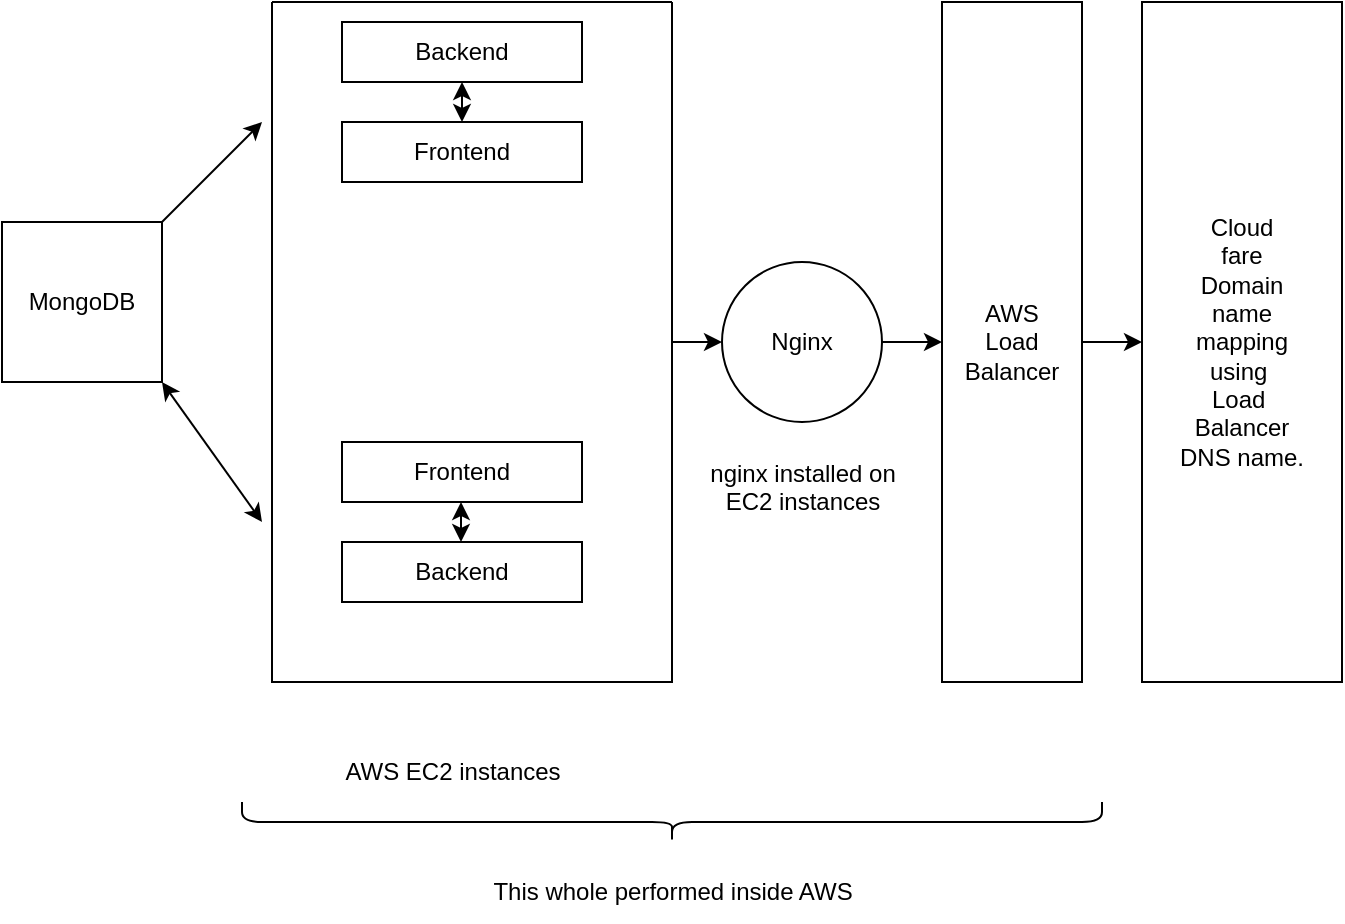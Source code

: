 <mxfile version="24.7.12">
  <diagram name="Page-1" id="TcybV90CJgrAPfcpXT-A">
    <mxGraphModel dx="786" dy="504" grid="1" gridSize="10" guides="1" tooltips="1" connect="1" arrows="1" fold="1" page="1" pageScale="1" pageWidth="850" pageHeight="1100" math="0" shadow="0">
      <root>
        <mxCell id="0" />
        <mxCell id="1" parent="0" />
        <mxCell id="fKVsk67ho_Nh4yFTB3VO-1" value="MongoDB" style="whiteSpace=wrap;html=1;aspect=fixed;" vertex="1" parent="1">
          <mxGeometry x="90" y="130" width="80" height="80" as="geometry" />
        </mxCell>
        <mxCell id="fKVsk67ho_Nh4yFTB3VO-7" value="" style="endArrow=classic;startArrow=classic;html=1;rounded=0;" edge="1" parent="1">
          <mxGeometry width="50" height="50" relative="1" as="geometry">
            <mxPoint x="170" y="210" as="sourcePoint" />
            <mxPoint x="220" y="280" as="targetPoint" />
          </mxGeometry>
        </mxCell>
        <mxCell id="fKVsk67ho_Nh4yFTB3VO-8" value="" style="endArrow=classic;html=1;rounded=0;" edge="1" parent="1">
          <mxGeometry width="50" height="50" relative="1" as="geometry">
            <mxPoint x="170" y="130" as="sourcePoint" />
            <mxPoint x="220" y="80" as="targetPoint" />
          </mxGeometry>
        </mxCell>
        <mxCell id="fKVsk67ho_Nh4yFTB3VO-24" value="" style="edgeStyle=orthogonalEdgeStyle;rounded=0;orthogonalLoop=1;jettySize=auto;html=1;" edge="1" parent="1" source="fKVsk67ho_Nh4yFTB3VO-9" target="fKVsk67ho_Nh4yFTB3VO-23">
          <mxGeometry relative="1" as="geometry" />
        </mxCell>
        <mxCell id="fKVsk67ho_Nh4yFTB3VO-9" value="" style="swimlane;startSize=0;" vertex="1" parent="1">
          <mxGeometry x="225" y="20" width="200" height="340" as="geometry" />
        </mxCell>
        <mxCell id="fKVsk67ho_Nh4yFTB3VO-10" value="Backend" style="whiteSpace=wrap;html=1;" vertex="1" parent="fKVsk67ho_Nh4yFTB3VO-9">
          <mxGeometry x="35" y="10" width="120" height="30" as="geometry" />
        </mxCell>
        <mxCell id="fKVsk67ho_Nh4yFTB3VO-11" value="Frontend" style="whiteSpace=wrap;html=1;" vertex="1" parent="fKVsk67ho_Nh4yFTB3VO-9">
          <mxGeometry x="35" y="60" width="120" height="30" as="geometry" />
        </mxCell>
        <mxCell id="fKVsk67ho_Nh4yFTB3VO-12" value="" style="endArrow=classic;startArrow=classic;html=1;rounded=0;exitX=0.5;exitY=0;exitDx=0;exitDy=0;" edge="1" parent="fKVsk67ho_Nh4yFTB3VO-9" source="fKVsk67ho_Nh4yFTB3VO-11">
          <mxGeometry width="50" height="50" relative="1" as="geometry">
            <mxPoint x="85" y="50" as="sourcePoint" />
            <mxPoint x="95" y="40" as="targetPoint" />
          </mxGeometry>
        </mxCell>
        <mxCell id="fKVsk67ho_Nh4yFTB3VO-15" value="Frontend" style="whiteSpace=wrap;html=1;" vertex="1" parent="fKVsk67ho_Nh4yFTB3VO-9">
          <mxGeometry x="35" y="220" width="120" height="30" as="geometry" />
        </mxCell>
        <mxCell id="fKVsk67ho_Nh4yFTB3VO-16" value="Backend" style="whiteSpace=wrap;html=1;" vertex="1" parent="fKVsk67ho_Nh4yFTB3VO-9">
          <mxGeometry x="35" y="270" width="120" height="30" as="geometry" />
        </mxCell>
        <mxCell id="fKVsk67ho_Nh4yFTB3VO-19" value="" style="endArrow=classic;startArrow=classic;html=1;rounded=0;exitX=0.5;exitY=0;exitDx=0;exitDy=0;" edge="1" parent="fKVsk67ho_Nh4yFTB3VO-9">
          <mxGeometry width="50" height="50" relative="1" as="geometry">
            <mxPoint x="94.5" y="270" as="sourcePoint" />
            <mxPoint x="94.5" y="250" as="targetPoint" />
          </mxGeometry>
        </mxCell>
        <mxCell id="fKVsk67ho_Nh4yFTB3VO-22" value="AWS EC2 instances" style="text;html=1;align=center;verticalAlign=middle;resizable=0;points=[];autosize=1;strokeColor=none;fillColor=none;" vertex="1" parent="1">
          <mxGeometry x="250" y="390" width="130" height="30" as="geometry" />
        </mxCell>
        <mxCell id="fKVsk67ho_Nh4yFTB3VO-23" value="" style="shape=singleArrow;whiteSpace=wrap;html=1;arrowWidth=0.4;arrowSize=0.4;fontStyle=1;startSize=0;" vertex="1" parent="1">
          <mxGeometry x="450" y="180" height="20" as="geometry" />
        </mxCell>
        <mxCell id="fKVsk67ho_Nh4yFTB3VO-28" value="" style="edgeStyle=orthogonalEdgeStyle;rounded=0;orthogonalLoop=1;jettySize=auto;html=1;" edge="1" parent="1" source="fKVsk67ho_Nh4yFTB3VO-25" target="fKVsk67ho_Nh4yFTB3VO-27">
          <mxGeometry relative="1" as="geometry" />
        </mxCell>
        <mxCell id="fKVsk67ho_Nh4yFTB3VO-25" value="Nginx" style="ellipse;whiteSpace=wrap;html=1;" vertex="1" parent="1">
          <mxGeometry x="450" y="150" width="80" height="80" as="geometry" />
        </mxCell>
        <mxCell id="fKVsk67ho_Nh4yFTB3VO-26" value="nginx installed on &lt;br&gt;EC2 instances&lt;div&gt;&lt;br&gt;&lt;/div&gt;" style="text;html=1;align=center;verticalAlign=middle;resizable=0;points=[];autosize=1;strokeColor=none;fillColor=none;" vertex="1" parent="1">
          <mxGeometry x="430" y="240" width="120" height="60" as="geometry" />
        </mxCell>
        <mxCell id="fKVsk67ho_Nh4yFTB3VO-27" value="" style="shape=singleArrow;whiteSpace=wrap;html=1;arrowWidth=0.4;arrowSize=0.4;" vertex="1" parent="1">
          <mxGeometry x="560" y="160" height="60" as="geometry" />
        </mxCell>
        <mxCell id="fKVsk67ho_Nh4yFTB3VO-31" value="" style="edgeStyle=orthogonalEdgeStyle;rounded=0;orthogonalLoop=1;jettySize=auto;html=1;" edge="1" parent="1" source="fKVsk67ho_Nh4yFTB3VO-29" target="fKVsk67ho_Nh4yFTB3VO-30">
          <mxGeometry relative="1" as="geometry" />
        </mxCell>
        <mxCell id="fKVsk67ho_Nh4yFTB3VO-29" value="AWS&lt;br&gt;Load&lt;br&gt;Balancer" style="whiteSpace=wrap;html=1;" vertex="1" parent="1">
          <mxGeometry x="560" y="20" width="70" height="340" as="geometry" />
        </mxCell>
        <mxCell id="fKVsk67ho_Nh4yFTB3VO-30" value="" style="shape=singleArrow;whiteSpace=wrap;html=1;arrowWidth=0.4;arrowSize=0.4;" vertex="1" parent="1">
          <mxGeometry x="660" y="160" height="60" as="geometry" />
        </mxCell>
        <mxCell id="fKVsk67ho_Nh4yFTB3VO-32" value="Cloud&lt;div&gt;fare&lt;/div&gt;&lt;div&gt;Domain&lt;/div&gt;&lt;div&gt;name&lt;/div&gt;&lt;div&gt;mapping&lt;br&gt;using&amp;nbsp;&lt;/div&gt;&lt;div&gt;Load&amp;nbsp;&lt;/div&gt;&lt;div&gt;Balancer&lt;/div&gt;&lt;div&gt;DNS name.&lt;/div&gt;" style="whiteSpace=wrap;html=1;" vertex="1" parent="1">
          <mxGeometry x="660" y="20" width="100" height="340" as="geometry" />
        </mxCell>
        <mxCell id="fKVsk67ho_Nh4yFTB3VO-33" value="" style="shape=curlyBracket;whiteSpace=wrap;html=1;rounded=1;flipH=1;labelPosition=right;verticalLabelPosition=middle;align=left;verticalAlign=middle;rotation=90;" vertex="1" parent="1">
          <mxGeometry x="415" y="215" width="20" height="430" as="geometry" />
        </mxCell>
        <mxCell id="fKVsk67ho_Nh4yFTB3VO-34" value="This whole performed inside AWS" style="text;html=1;align=center;verticalAlign=middle;resizable=0;points=[];autosize=1;strokeColor=none;fillColor=none;" vertex="1" parent="1">
          <mxGeometry x="325" y="450" width="200" height="30" as="geometry" />
        </mxCell>
      </root>
    </mxGraphModel>
  </diagram>
</mxfile>

